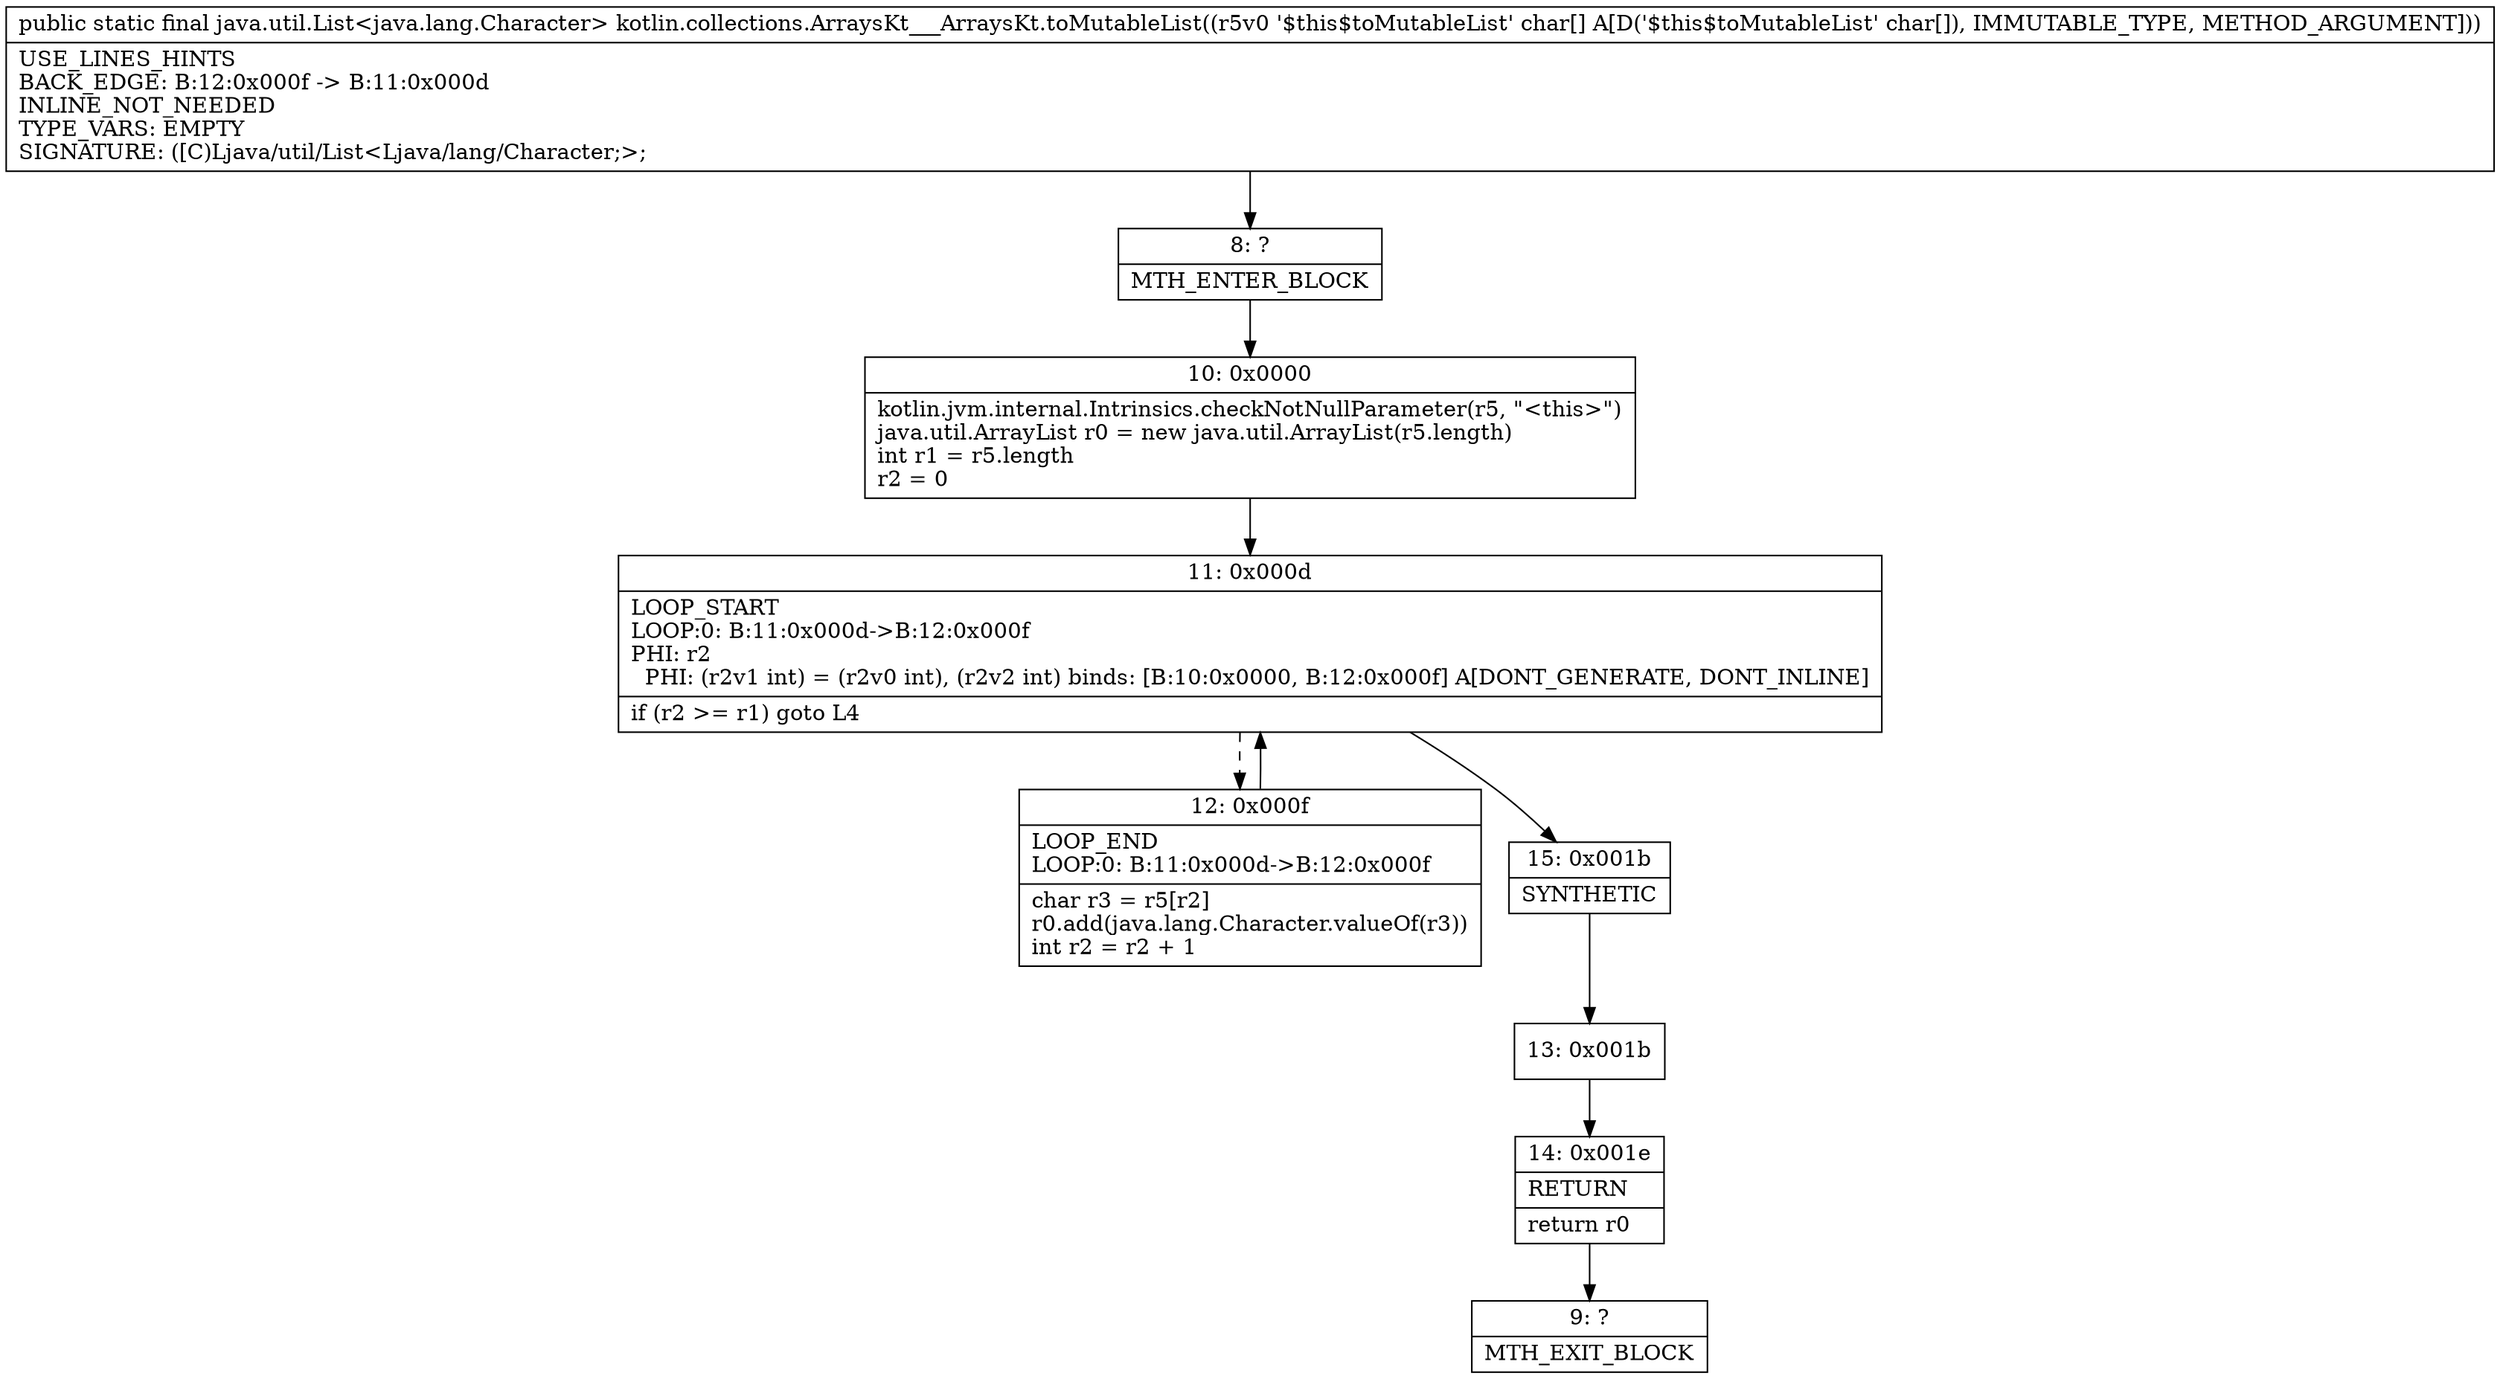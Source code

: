 digraph "CFG forkotlin.collections.ArraysKt___ArraysKt.toMutableList([C)Ljava\/util\/List;" {
Node_8 [shape=record,label="{8\:\ ?|MTH_ENTER_BLOCK\l}"];
Node_10 [shape=record,label="{10\:\ 0x0000|kotlin.jvm.internal.Intrinsics.checkNotNullParameter(r5, \"\<this\>\")\ljava.util.ArrayList r0 = new java.util.ArrayList(r5.length)\lint r1 = r5.length\lr2 = 0\l}"];
Node_11 [shape=record,label="{11\:\ 0x000d|LOOP_START\lLOOP:0: B:11:0x000d\-\>B:12:0x000f\lPHI: r2 \l  PHI: (r2v1 int) = (r2v0 int), (r2v2 int) binds: [B:10:0x0000, B:12:0x000f] A[DONT_GENERATE, DONT_INLINE]\l|if (r2 \>= r1) goto L4\l}"];
Node_12 [shape=record,label="{12\:\ 0x000f|LOOP_END\lLOOP:0: B:11:0x000d\-\>B:12:0x000f\l|char r3 = r5[r2]\lr0.add(java.lang.Character.valueOf(r3))\lint r2 = r2 + 1\l}"];
Node_15 [shape=record,label="{15\:\ 0x001b|SYNTHETIC\l}"];
Node_13 [shape=record,label="{13\:\ 0x001b}"];
Node_14 [shape=record,label="{14\:\ 0x001e|RETURN\l|return r0\l}"];
Node_9 [shape=record,label="{9\:\ ?|MTH_EXIT_BLOCK\l}"];
MethodNode[shape=record,label="{public static final java.util.List\<java.lang.Character\> kotlin.collections.ArraysKt___ArraysKt.toMutableList((r5v0 '$this$toMutableList' char[] A[D('$this$toMutableList' char[]), IMMUTABLE_TYPE, METHOD_ARGUMENT]))  | USE_LINES_HINTS\lBACK_EDGE: B:12:0x000f \-\> B:11:0x000d\lINLINE_NOT_NEEDED\lTYPE_VARS: EMPTY\lSIGNATURE: ([C)Ljava\/util\/List\<Ljava\/lang\/Character;\>;\l}"];
MethodNode -> Node_8;Node_8 -> Node_10;
Node_10 -> Node_11;
Node_11 -> Node_12[style=dashed];
Node_11 -> Node_15;
Node_12 -> Node_11;
Node_15 -> Node_13;
Node_13 -> Node_14;
Node_14 -> Node_9;
}

